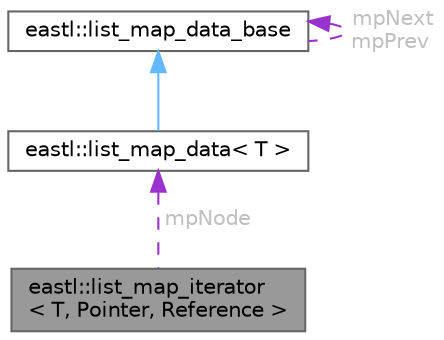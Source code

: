 digraph "eastl::list_map_iterator&lt; T, Pointer, Reference &gt;"
{
 // LATEX_PDF_SIZE
  bgcolor="transparent";
  edge [fontname=Helvetica,fontsize=10,labelfontname=Helvetica,labelfontsize=10];
  node [fontname=Helvetica,fontsize=10,shape=box,height=0.2,width=0.4];
  Node1 [id="Node000001",label="eastl::list_map_iterator\l\< T, Pointer, Reference \>",height=0.2,width=0.4,color="gray40", fillcolor="grey60", style="filled", fontcolor="black",tooltip=" "];
  Node2 -> Node1 [id="edge4_Node000001_Node000002",dir="back",color="darkorchid3",style="dashed",tooltip=" ",label=" mpNode",fontcolor="grey" ];
  Node2 [id="Node000002",label="eastl::list_map_data\< T \>",height=0.2,width=0.4,color="gray40", fillcolor="white", style="filled",URL="$structeastl_1_1list__map__data.html",tooltip=" "];
  Node3 -> Node2 [id="edge5_Node000002_Node000003",dir="back",color="steelblue1",style="solid",tooltip=" "];
  Node3 [id="Node000003",label="eastl::list_map_data_base",height=0.2,width=0.4,color="gray40", fillcolor="white", style="filled",URL="$structeastl_1_1list__map__data__base.html",tooltip=" "];
  Node3 -> Node3 [id="edge6_Node000003_Node000003",dir="back",color="darkorchid3",style="dashed",tooltip=" ",label=" mpNext\nmpPrev",fontcolor="grey" ];
}
